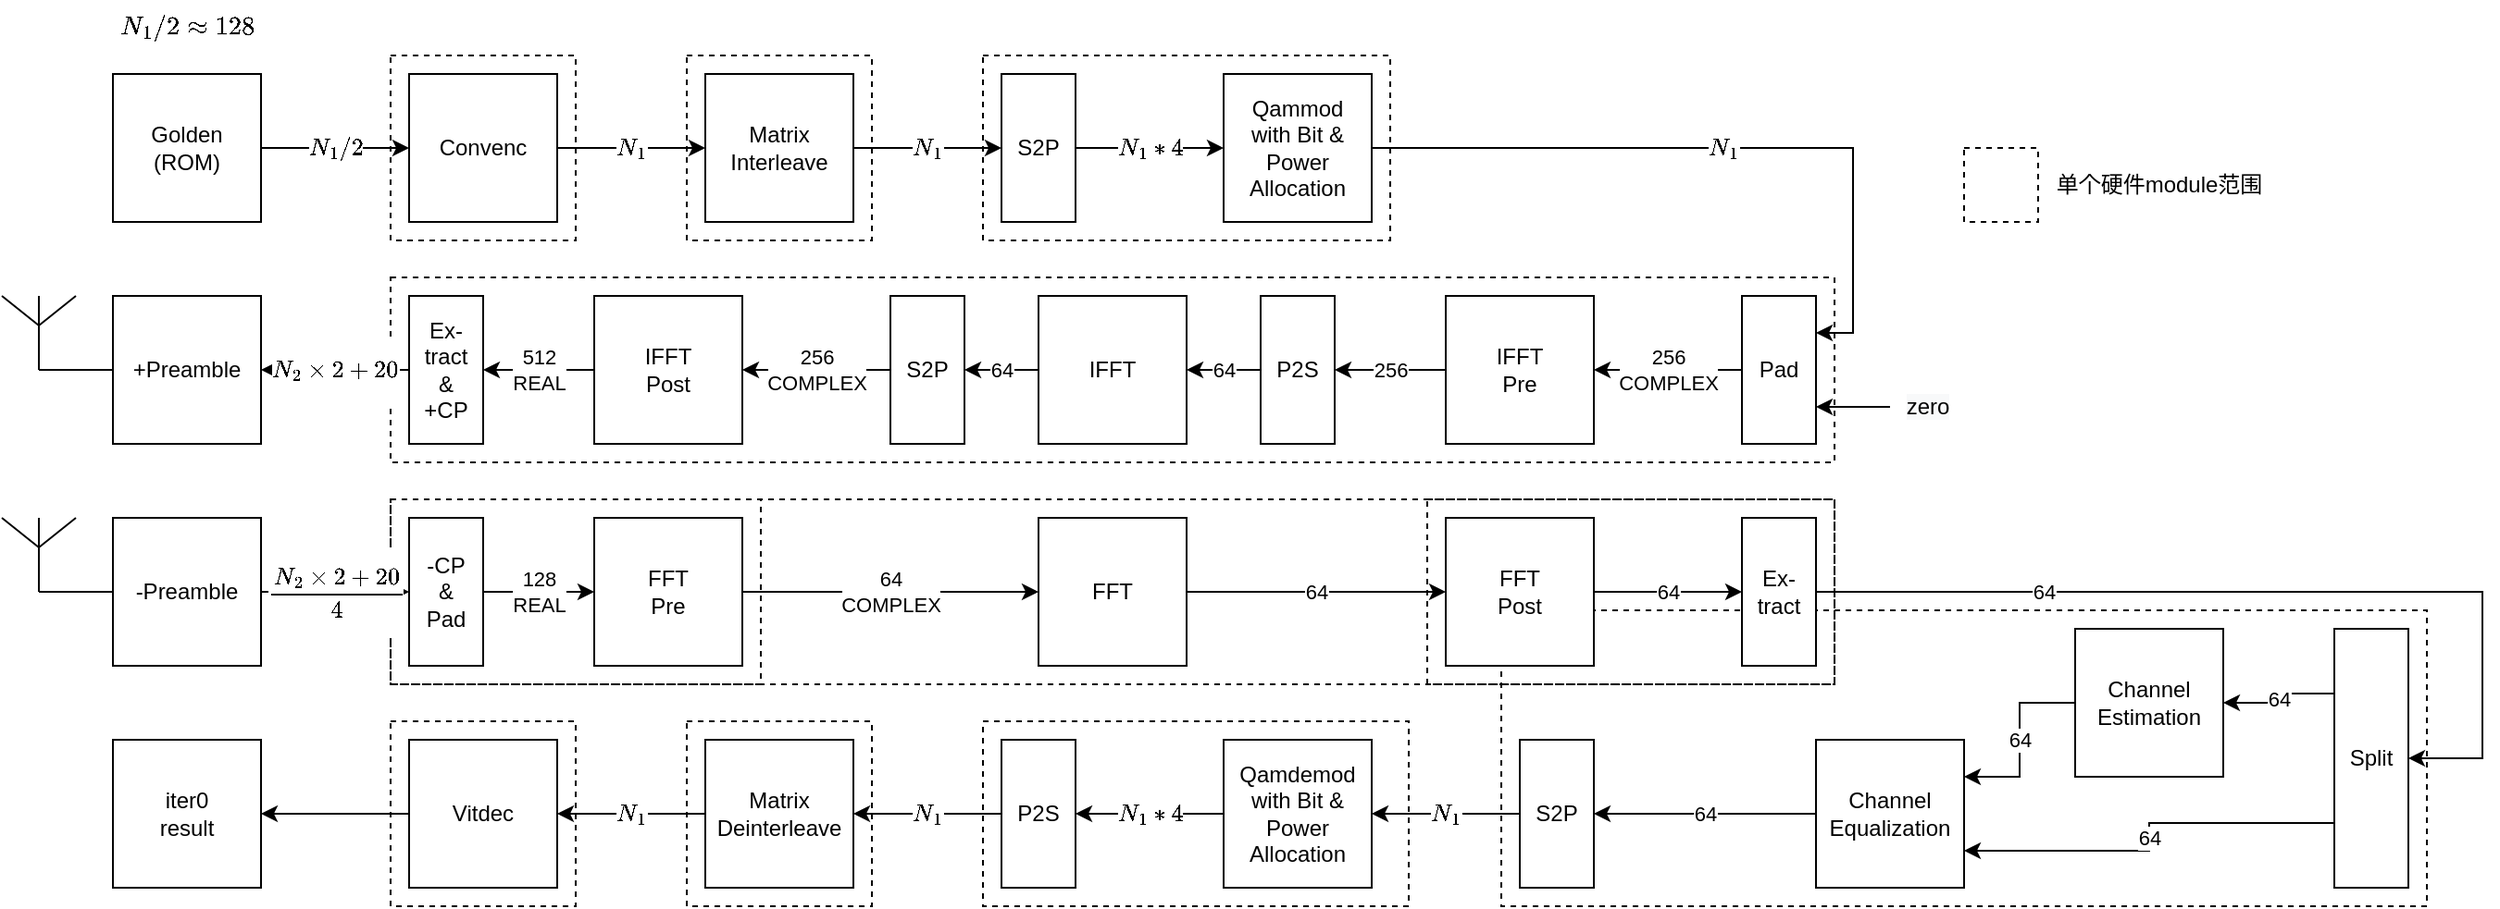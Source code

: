 <mxfile version="20.5.0" type="github" pages="4">
  <diagram id="UFl60CgdH8m00kz_UivD" name="并行度框图">
    <mxGraphModel dx="1357" dy="768" grid="1" gridSize="10" guides="1" tooltips="1" connect="1" arrows="1" fold="1" page="1" pageScale="1" pageWidth="827" pageHeight="1169" math="1" shadow="0">
      <root>
        <mxCell id="0" />
        <mxCell id="1" parent="0" />
        <mxCell id="wrlIMMfH_xIOd0BWTdvA-90" value="" style="whiteSpace=wrap;html=1;dashed=1;" vertex="1" parent="1">
          <mxGeometry x="350" y="430" width="100" height="100" as="geometry" />
        </mxCell>
        <mxCell id="wrlIMMfH_xIOd0BWTdvA-89" value="" style="whiteSpace=wrap;html=1;dashed=1;" vertex="1" parent="1">
          <mxGeometry x="950" y="370" width="500" height="160" as="geometry" />
        </mxCell>
        <mxCell id="wrlIMMfH_xIOd0BWTdvA-82" value="" style="whiteSpace=wrap;html=1;dashed=1;fillColor=none;" vertex="1" parent="1">
          <mxGeometry x="910" y="310" width="220" height="100" as="geometry" />
        </mxCell>
        <mxCell id="wrlIMMfH_xIOd0BWTdvA-81" value="" style="whiteSpace=wrap;html=1;dashed=1;fillColor=none;" vertex="1" parent="1">
          <mxGeometry x="350" y="310" width="200" height="100" as="geometry" />
        </mxCell>
        <mxCell id="wrlIMMfH_xIOd0BWTdvA-80" value="" style="whiteSpace=wrap;html=1;dashed=1;" vertex="1" parent="1">
          <mxGeometry x="510" y="430" width="100" height="100" as="geometry" />
        </mxCell>
        <mxCell id="wrlIMMfH_xIOd0BWTdvA-77" value="" style="whiteSpace=wrap;html=1;dashed=1;" vertex="1" parent="1">
          <mxGeometry x="670" y="430" width="230" height="100" as="geometry" />
        </mxCell>
        <mxCell id="wrlIMMfH_xIOd0BWTdvA-71" value="" style="whiteSpace=wrap;html=1;dashed=1;" vertex="1" parent="1">
          <mxGeometry x="350" y="190" width="780" height="100" as="geometry" />
        </mxCell>
        <mxCell id="wrlIMMfH_xIOd0BWTdvA-68" value="" style="whiteSpace=wrap;html=1;dashed=1;" vertex="1" parent="1">
          <mxGeometry x="670" y="70" width="220" height="100" as="geometry" />
        </mxCell>
        <mxCell id="wrlIMMfH_xIOd0BWTdvA-67" value="" style="whiteSpace=wrap;html=1;dashed=1;" vertex="1" parent="1">
          <mxGeometry x="510" y="70" width="100" height="100" as="geometry" />
        </mxCell>
        <mxCell id="wrlIMMfH_xIOd0BWTdvA-76" value="" style="whiteSpace=wrap;html=1;dashed=1;fillColor=none;" vertex="1" parent="1">
          <mxGeometry x="350" y="310" width="780" height="100" as="geometry" />
        </mxCell>
        <mxCell id="wrlIMMfH_xIOd0BWTdvA-66" value="" style="whiteSpace=wrap;html=1;dashed=1;" vertex="1" parent="1">
          <mxGeometry x="350" y="70" width="100" height="100" as="geometry" />
        </mxCell>
        <mxCell id="wrlIMMfH_xIOd0BWTdvA-1" value="$$N_1 / 2$$" style="edgeStyle=orthogonalEdgeStyle;rounded=0;orthogonalLoop=1;jettySize=auto;html=1;exitX=1;exitY=0.5;exitDx=0;exitDy=0;entryX=0;entryY=0.5;entryDx=0;entryDy=0;" edge="1" parent="1" source="wrlIMMfH_xIOd0BWTdvA-2" target="wrlIMMfH_xIOd0BWTdvA-4">
          <mxGeometry relative="1" as="geometry" />
        </mxCell>
        <mxCell id="wrlIMMfH_xIOd0BWTdvA-2" value="Golden&lt;br&gt;(ROM)" style="rounded=0;whiteSpace=wrap;html=1;" vertex="1" parent="1">
          <mxGeometry x="200" y="80" width="80" height="80" as="geometry" />
        </mxCell>
        <mxCell id="wrlIMMfH_xIOd0BWTdvA-3" value="$$N_1$$" style="edgeStyle=orthogonalEdgeStyle;rounded=0;orthogonalLoop=1;jettySize=auto;html=1;exitX=1;exitY=0.5;exitDx=0;exitDy=0;entryX=0;entryY=0.5;entryDx=0;entryDy=0;" edge="1" parent="1" source="wrlIMMfH_xIOd0BWTdvA-4" target="wrlIMMfH_xIOd0BWTdvA-6">
          <mxGeometry relative="1" as="geometry" />
        </mxCell>
        <mxCell id="wrlIMMfH_xIOd0BWTdvA-4" value="Convenc" style="rounded=0;whiteSpace=wrap;html=1;" vertex="1" parent="1">
          <mxGeometry x="360" y="80" width="80" height="80" as="geometry" />
        </mxCell>
        <mxCell id="wrlIMMfH_xIOd0BWTdvA-5" value="$$N_1$$" style="edgeStyle=orthogonalEdgeStyle;rounded=0;orthogonalLoop=1;jettySize=auto;html=1;exitX=1;exitY=0.5;exitDx=0;exitDy=0;entryX=0;entryY=0.5;entryDx=0;entryDy=0;" edge="1" parent="1" source="wrlIMMfH_xIOd0BWTdvA-6" target="wrlIMMfH_xIOd0BWTdvA-10">
          <mxGeometry relative="1" as="geometry" />
        </mxCell>
        <mxCell id="wrlIMMfH_xIOd0BWTdvA-6" value="Matrix&lt;br&gt;Interleave" style="rounded=0;whiteSpace=wrap;html=1;" vertex="1" parent="1">
          <mxGeometry x="520" y="80" width="80" height="80" as="geometry" />
        </mxCell>
        <mxCell id="wrlIMMfH_xIOd0BWTdvA-73" value="$$N_1$$" style="edgeStyle=orthogonalEdgeStyle;rounded=0;orthogonalLoop=1;jettySize=auto;html=1;exitX=1;exitY=0.5;exitDx=0;exitDy=0;entryX=1;entryY=0.25;entryDx=0;entryDy=0;" edge="1" parent="1" source="wrlIMMfH_xIOd0BWTdvA-8" target="wrlIMMfH_xIOd0BWTdvA-72">
          <mxGeometry relative="1" as="geometry" />
        </mxCell>
        <mxCell id="wrlIMMfH_xIOd0BWTdvA-8" value="Qammod&lt;br&gt;with Bit &amp;amp; Power Allocation" style="rounded=0;whiteSpace=wrap;html=1;" vertex="1" parent="1">
          <mxGeometry x="800" y="80" width="80" height="80" as="geometry" />
        </mxCell>
        <mxCell id="wrlIMMfH_xIOd0BWTdvA-9" value="$$N_1*4$$" style="edgeStyle=orthogonalEdgeStyle;rounded=0;orthogonalLoop=1;jettySize=auto;html=1;exitX=1;exitY=0.5;exitDx=0;exitDy=0;entryX=0;entryY=0.5;entryDx=0;entryDy=0;" edge="1" parent="1" source="wrlIMMfH_xIOd0BWTdvA-10" target="wrlIMMfH_xIOd0BWTdvA-8">
          <mxGeometry relative="1" as="geometry" />
        </mxCell>
        <mxCell id="wrlIMMfH_xIOd0BWTdvA-10" value="S2P" style="rounded=0;whiteSpace=wrap;html=1;" vertex="1" parent="1">
          <mxGeometry x="680" y="80" width="40" height="80" as="geometry" />
        </mxCell>
        <mxCell id="wrlIMMfH_xIOd0BWTdvA-11" value="256&lt;br&gt;COMPLEX" style="edgeStyle=orthogonalEdgeStyle;rounded=0;orthogonalLoop=1;jettySize=auto;html=1;exitX=0;exitY=0.5;exitDx=0;exitDy=0;entryX=1;entryY=0.5;entryDx=0;entryDy=0;" edge="1" parent="1" source="wrlIMMfH_xIOd0BWTdvA-72" target="wrlIMMfH_xIOd0BWTdvA-30">
          <mxGeometry relative="1" as="geometry">
            <mxPoint x="1000" y="120" as="sourcePoint" />
          </mxGeometry>
        </mxCell>
        <mxCell id="wrlIMMfH_xIOd0BWTdvA-13" value="64" style="edgeStyle=orthogonalEdgeStyle;rounded=0;orthogonalLoop=1;jettySize=auto;html=1;exitX=0;exitY=0.5;exitDx=0;exitDy=0;entryX=1;entryY=0.5;entryDx=0;entryDy=0;" edge="1" parent="1" source="wrlIMMfH_xIOd0BWTdvA-14" target="wrlIMMfH_xIOd0BWTdvA-61">
          <mxGeometry relative="1" as="geometry" />
        </mxCell>
        <mxCell id="wrlIMMfH_xIOd0BWTdvA-14" value="IFFT" style="rounded=0;whiteSpace=wrap;html=1;" vertex="1" parent="1">
          <mxGeometry x="700" y="200" width="80" height="80" as="geometry" />
        </mxCell>
        <mxCell id="wrlIMMfH_xIOd0BWTdvA-17" style="rounded=0;orthogonalLoop=1;jettySize=auto;html=1;exitX=0;exitY=0.5;exitDx=0;exitDy=0;entryX=0.5;entryY=1;entryDx=0;entryDy=0;entryPerimeter=0;endArrow=none;endFill=0;" edge="1" parent="1" source="wrlIMMfH_xIOd0BWTdvA-18" target="wrlIMMfH_xIOd0BWTdvA-21">
          <mxGeometry relative="1" as="geometry" />
        </mxCell>
        <mxCell id="wrlIMMfH_xIOd0BWTdvA-18" value="+Preamble" style="rounded=0;whiteSpace=wrap;html=1;" vertex="1" parent="1">
          <mxGeometry x="200" y="200" width="80" height="80" as="geometry" />
        </mxCell>
        <mxCell id="wrlIMMfH_xIOd0BWTdvA-19" value="512&lt;br&gt;REAL" style="edgeStyle=orthogonalEdgeStyle;rounded=0;orthogonalLoop=1;jettySize=auto;html=1;exitX=0;exitY=0.5;exitDx=0;exitDy=0;entryX=1;entryY=0.5;entryDx=0;entryDy=0;" edge="1" parent="1" source="wrlIMMfH_xIOd0BWTdvA-20" target="wrlIMMfH_xIOd0BWTdvA-32">
          <mxGeometry relative="1" as="geometry" />
        </mxCell>
        <mxCell id="wrlIMMfH_xIOd0BWTdvA-20" value="IFFT&lt;br&gt;Post" style="rounded=0;whiteSpace=wrap;html=1;" vertex="1" parent="1">
          <mxGeometry x="460" y="200" width="80" height="80" as="geometry" />
        </mxCell>
        <mxCell id="wrlIMMfH_xIOd0BWTdvA-21" value="" style="verticalLabelPosition=bottom;shadow=0;dashed=0;align=center;html=1;verticalAlign=top;shape=mxgraph.electrical.radio.aerial_-_antenna_1;" vertex="1" parent="1">
          <mxGeometry x="140" y="200" width="40" height="40" as="geometry" />
        </mxCell>
        <mxCell id="wrlIMMfH_xIOd0BWTdvA-22" style="rounded=0;orthogonalLoop=1;jettySize=auto;html=1;exitX=0;exitY=0.5;exitDx=0;exitDy=0;entryX=0.5;entryY=1;entryDx=0;entryDy=0;entryPerimeter=0;endArrow=none;endFill=0;" edge="1" parent="1" source="wrlIMMfH_xIOd0BWTdvA-24" target="wrlIMMfH_xIOd0BWTdvA-25">
          <mxGeometry relative="1" as="geometry" />
        </mxCell>
        <mxCell id="wrlIMMfH_xIOd0BWTdvA-23" value="$${N_2\times 2+20&lt;br&gt;}\over 4$$" style="edgeStyle=none;rounded=0;orthogonalLoop=1;jettySize=auto;html=1;exitX=1;exitY=0.5;exitDx=0;exitDy=0;entryX=0;entryY=0.5;entryDx=0;entryDy=0;endArrow=classic;endFill=1;" edge="1" parent="1" source="wrlIMMfH_xIOd0BWTdvA-24" target="wrlIMMfH_xIOd0BWTdvA-34">
          <mxGeometry relative="1" as="geometry" />
        </mxCell>
        <mxCell id="wrlIMMfH_xIOd0BWTdvA-24" value="-Preamble" style="rounded=0;whiteSpace=wrap;html=1;" vertex="1" parent="1">
          <mxGeometry x="200" y="320" width="80" height="80" as="geometry" />
        </mxCell>
        <mxCell id="wrlIMMfH_xIOd0BWTdvA-25" value="" style="verticalLabelPosition=bottom;shadow=0;dashed=0;align=center;html=1;verticalAlign=top;shape=mxgraph.electrical.radio.aerial_-_antenna_1;" vertex="1" parent="1">
          <mxGeometry x="140" y="320" width="40" height="40" as="geometry" />
        </mxCell>
        <mxCell id="wrlIMMfH_xIOd0BWTdvA-26" value="64" style="edgeStyle=orthogonalEdgeStyle;rounded=0;orthogonalLoop=1;jettySize=auto;html=1;exitX=1;exitY=0.5;exitDx=0;exitDy=0;entryX=0;entryY=0.5;entryDx=0;entryDy=0;" edge="1" parent="1" source="wrlIMMfH_xIOd0BWTdvA-28" target="wrlIMMfH_xIOd0BWTdvA-36">
          <mxGeometry relative="1" as="geometry">
            <mxPoint x="820" y="360" as="targetPoint" />
          </mxGeometry>
        </mxCell>
        <mxCell id="wrlIMMfH_xIOd0BWTdvA-28" value="FFT" style="rounded=0;whiteSpace=wrap;html=1;" vertex="1" parent="1">
          <mxGeometry x="700" y="320" width="80" height="80" as="geometry" />
        </mxCell>
        <mxCell id="wrlIMMfH_xIOd0BWTdvA-29" value="256" style="edgeStyle=orthogonalEdgeStyle;rounded=0;orthogonalLoop=1;jettySize=auto;html=1;exitX=0;exitY=0.5;exitDx=0;exitDy=0;" edge="1" parent="1" source="wrlIMMfH_xIOd0BWTdvA-30" target="wrlIMMfH_xIOd0BWTdvA-59">
          <mxGeometry relative="1" as="geometry" />
        </mxCell>
        <mxCell id="wrlIMMfH_xIOd0BWTdvA-30" value="IFFT&lt;br&gt;Pre" style="rounded=0;whiteSpace=wrap;html=1;" vertex="1" parent="1">
          <mxGeometry x="920" y="200" width="80" height="80" as="geometry" />
        </mxCell>
        <mxCell id="wrlIMMfH_xIOd0BWTdvA-31" value="$$N_2\times 2+20$$" style="edgeStyle=none;rounded=0;orthogonalLoop=1;jettySize=auto;html=1;exitX=0;exitY=0.5;exitDx=0;exitDy=0;entryX=1;entryY=0.5;entryDx=0;entryDy=0;endArrow=classic;endFill=1;" edge="1" parent="1" source="wrlIMMfH_xIOd0BWTdvA-32" target="wrlIMMfH_xIOd0BWTdvA-18">
          <mxGeometry relative="1" as="geometry" />
        </mxCell>
        <mxCell id="wrlIMMfH_xIOd0BWTdvA-32" value="Ex-&lt;br&gt;tract&lt;br&gt;&amp;amp;&lt;br&gt;+CP" style="rounded=0;whiteSpace=wrap;html=1;" vertex="1" parent="1">
          <mxGeometry x="360" y="200" width="40" height="80" as="geometry" />
        </mxCell>
        <mxCell id="wrlIMMfH_xIOd0BWTdvA-34" value="-CP&lt;br&gt;&amp;amp;&lt;br&gt;Pad" style="rounded=0;whiteSpace=wrap;html=1;" vertex="1" parent="1">
          <mxGeometry x="360" y="320" width="40" height="80" as="geometry" />
        </mxCell>
        <mxCell id="wrlIMMfH_xIOd0BWTdvA-33" value="128&lt;br&gt;REAL" style="edgeStyle=none;rounded=0;orthogonalLoop=1;jettySize=auto;html=1;exitX=1;exitY=0.5;exitDx=0;exitDy=0;entryX=0;entryY=0.5;entryDx=0;entryDy=0;endArrow=classic;endFill=1;" edge="1" parent="1" source="wrlIMMfH_xIOd0BWTdvA-34" target="wrlIMMfH_xIOd0BWTdvA-38">
          <mxGeometry relative="1" as="geometry" />
        </mxCell>
        <mxCell id="wrlIMMfH_xIOd0BWTdvA-35" value="64" style="edgeStyle=none;rounded=0;orthogonalLoop=1;jettySize=auto;html=1;exitX=1;exitY=0.5;exitDx=0;exitDy=0;entryX=0;entryY=0.5;entryDx=0;entryDy=0;endArrow=classic;endFill=1;" edge="1" parent="1" source="wrlIMMfH_xIOd0BWTdvA-36" target="wrlIMMfH_xIOd0BWTdvA-40">
          <mxGeometry relative="1" as="geometry" />
        </mxCell>
        <mxCell id="wrlIMMfH_xIOd0BWTdvA-36" value="FFT&lt;br&gt;Post" style="rounded=0;whiteSpace=wrap;html=1;" vertex="1" parent="1">
          <mxGeometry x="920" y="320" width="80" height="80" as="geometry" />
        </mxCell>
        <mxCell id="wrlIMMfH_xIOd0BWTdvA-37" value="64&lt;br&gt;COMPLEX" style="edgeStyle=orthogonalEdgeStyle;rounded=0;orthogonalLoop=1;jettySize=auto;html=1;exitX=1;exitY=0.5;exitDx=0;exitDy=0;entryX=0;entryY=0.5;entryDx=0;entryDy=0;" edge="1" parent="1" source="wrlIMMfH_xIOd0BWTdvA-38" target="wrlIMMfH_xIOd0BWTdvA-28">
          <mxGeometry relative="1" as="geometry">
            <mxPoint x="620.0" y="360" as="targetPoint" />
          </mxGeometry>
        </mxCell>
        <mxCell id="wrlIMMfH_xIOd0BWTdvA-38" value="FFT&lt;br&gt;Pre" style="rounded=0;whiteSpace=wrap;html=1;" vertex="1" parent="1">
          <mxGeometry x="460" y="320" width="80" height="80" as="geometry" />
        </mxCell>
        <mxCell id="wrlIMMfH_xIOd0BWTdvA-39" value="64" style="edgeStyle=orthogonalEdgeStyle;rounded=0;orthogonalLoop=1;jettySize=auto;html=1;exitX=1;exitY=0.5;exitDx=0;exitDy=0;entryX=1;entryY=0.5;entryDx=0;entryDy=0;endArrow=classic;endFill=1;" edge="1" parent="1" source="wrlIMMfH_xIOd0BWTdvA-40" target="wrlIMMfH_xIOd0BWTdvA-43">
          <mxGeometry x="-0.5" relative="1" as="geometry">
            <mxPoint x="1000" y="480" as="targetPoint" />
            <Array as="points">
              <mxPoint x="1480" y="360" />
              <mxPoint x="1480" y="450" />
            </Array>
            <mxPoint as="offset" />
          </mxGeometry>
        </mxCell>
        <mxCell id="wrlIMMfH_xIOd0BWTdvA-40" value="Ex-&lt;br&gt;tract" style="rounded=0;whiteSpace=wrap;html=1;" vertex="1" parent="1">
          <mxGeometry x="1080" y="320" width="40" height="80" as="geometry" />
        </mxCell>
        <mxCell id="wrlIMMfH_xIOd0BWTdvA-41" value="64" style="edgeStyle=orthogonalEdgeStyle;rounded=0;orthogonalLoop=1;jettySize=auto;html=1;exitX=0;exitY=0.25;exitDx=0;exitDy=0;entryX=1;entryY=0.5;entryDx=0;entryDy=0;endArrow=classic;endFill=1;" edge="1" parent="1" source="wrlIMMfH_xIOd0BWTdvA-43" target="wrlIMMfH_xIOd0BWTdvA-45">
          <mxGeometry relative="1" as="geometry" />
        </mxCell>
        <mxCell id="wrlIMMfH_xIOd0BWTdvA-42" value="64" style="edgeStyle=orthogonalEdgeStyle;rounded=0;orthogonalLoop=1;jettySize=auto;html=1;exitX=0;exitY=0.75;exitDx=0;exitDy=0;entryX=1;entryY=0.75;entryDx=0;entryDy=0;endArrow=classic;endFill=1;" edge="1" parent="1" source="wrlIMMfH_xIOd0BWTdvA-43" target="wrlIMMfH_xIOd0BWTdvA-47">
          <mxGeometry relative="1" as="geometry">
            <mxPoint x="1400" y="480" as="sourcePoint" />
          </mxGeometry>
        </mxCell>
        <mxCell id="wrlIMMfH_xIOd0BWTdvA-43" value="Split" style="rounded=0;whiteSpace=wrap;html=1;" vertex="1" parent="1">
          <mxGeometry x="1400" y="380" width="40" height="140" as="geometry" />
        </mxCell>
        <mxCell id="wrlIMMfH_xIOd0BWTdvA-44" value="64" style="edgeStyle=orthogonalEdgeStyle;rounded=0;orthogonalLoop=1;jettySize=auto;html=1;exitX=0;exitY=0.5;exitDx=0;exitDy=0;entryX=1;entryY=0.25;entryDx=0;entryDy=0;endArrow=classic;endFill=1;" edge="1" parent="1" source="wrlIMMfH_xIOd0BWTdvA-45" target="wrlIMMfH_xIOd0BWTdvA-47">
          <mxGeometry relative="1" as="geometry">
            <mxPoint x="1240" y="420" as="sourcePoint" />
          </mxGeometry>
        </mxCell>
        <mxCell id="wrlIMMfH_xIOd0BWTdvA-45" value="Channel&lt;br&gt;Estimation" style="rounded=0;whiteSpace=wrap;html=1;" vertex="1" parent="1">
          <mxGeometry x="1260" y="380" width="80" height="80" as="geometry" />
        </mxCell>
        <mxCell id="wrlIMMfH_xIOd0BWTdvA-86" value="64" style="edgeStyle=orthogonalEdgeStyle;rounded=0;orthogonalLoop=1;jettySize=auto;html=1;exitX=0;exitY=0.5;exitDx=0;exitDy=0;entryX=1;entryY=0.5;entryDx=0;entryDy=0;" edge="1" parent="1" source="wrlIMMfH_xIOd0BWTdvA-47" target="wrlIMMfH_xIOd0BWTdvA-84">
          <mxGeometry relative="1" as="geometry" />
        </mxCell>
        <mxCell id="wrlIMMfH_xIOd0BWTdvA-47" value="Channel&lt;br&gt;Equalization" style="rounded=0;whiteSpace=wrap;html=1;" vertex="1" parent="1">
          <mxGeometry x="1120" y="440" width="80" height="80" as="geometry" />
        </mxCell>
        <mxCell id="wrlIMMfH_xIOd0BWTdvA-48" value="$$N_1 / 2 \approx 128$$" style="text;html=1;align=center;verticalAlign=middle;resizable=0;points=[];autosize=1;strokeColor=none;fillColor=none;" vertex="1" parent="1">
          <mxGeometry x="160" y="40" width="160" height="30" as="geometry" />
        </mxCell>
        <mxCell id="wrlIMMfH_xIOd0BWTdvA-49" value="$$N_1*4$$" style="edgeStyle=orthogonalEdgeStyle;rounded=0;orthogonalLoop=1;jettySize=auto;html=1;exitX=0;exitY=0.5;exitDx=0;exitDy=0;entryX=1;entryY=0.5;entryDx=0;entryDy=0;endArrow=classic;endFill=1;" edge="1" parent="1" source="wrlIMMfH_xIOd0BWTdvA-50" target="wrlIMMfH_xIOd0BWTdvA-52">
          <mxGeometry relative="1" as="geometry" />
        </mxCell>
        <mxCell id="wrlIMMfH_xIOd0BWTdvA-50" value="Qamdemod&lt;br&gt;with Bit &amp;amp; Power Allocation" style="rounded=0;whiteSpace=wrap;html=1;" vertex="1" parent="1">
          <mxGeometry x="800" y="440" width="80" height="80" as="geometry" />
        </mxCell>
        <mxCell id="wrlIMMfH_xIOd0BWTdvA-51" value="$$N_1$$" style="edgeStyle=orthogonalEdgeStyle;rounded=0;orthogonalLoop=1;jettySize=auto;html=1;exitX=0;exitY=0.5;exitDx=0;exitDy=0;entryX=1;entryY=0.5;entryDx=0;entryDy=0;endArrow=classic;endFill=1;" edge="1" parent="1" source="wrlIMMfH_xIOd0BWTdvA-52" target="wrlIMMfH_xIOd0BWTdvA-54">
          <mxGeometry relative="1" as="geometry" />
        </mxCell>
        <mxCell id="wrlIMMfH_xIOd0BWTdvA-52" value="P2S" style="rounded=0;whiteSpace=wrap;html=1;" vertex="1" parent="1">
          <mxGeometry x="680" y="440" width="40" height="80" as="geometry" />
        </mxCell>
        <mxCell id="wrlIMMfH_xIOd0BWTdvA-53" value="$$N_1$$" style="edgeStyle=orthogonalEdgeStyle;rounded=0;orthogonalLoop=1;jettySize=auto;html=1;exitX=0;exitY=0.5;exitDx=0;exitDy=0;entryX=1;entryY=0.5;entryDx=0;entryDy=0;endArrow=classic;endFill=1;" edge="1" parent="1" source="wrlIMMfH_xIOd0BWTdvA-54" target="wrlIMMfH_xIOd0BWTdvA-56">
          <mxGeometry relative="1" as="geometry" />
        </mxCell>
        <mxCell id="wrlIMMfH_xIOd0BWTdvA-54" value="Matrix&lt;br&gt;Deinterleave" style="rounded=0;whiteSpace=wrap;html=1;" vertex="1" parent="1">
          <mxGeometry x="520" y="440" width="80" height="80" as="geometry" />
        </mxCell>
        <mxCell id="wrlIMMfH_xIOd0BWTdvA-55" style="edgeStyle=orthogonalEdgeStyle;rounded=0;orthogonalLoop=1;jettySize=auto;html=1;exitX=0;exitY=0.5;exitDx=0;exitDy=0;entryX=1;entryY=0.5;entryDx=0;entryDy=0;endArrow=classic;endFill=1;" edge="1" parent="1" source="wrlIMMfH_xIOd0BWTdvA-56" target="wrlIMMfH_xIOd0BWTdvA-57">
          <mxGeometry relative="1" as="geometry" />
        </mxCell>
        <mxCell id="wrlIMMfH_xIOd0BWTdvA-56" value="Vitdec" style="rounded=0;whiteSpace=wrap;html=1;" vertex="1" parent="1">
          <mxGeometry x="360" y="440" width="80" height="80" as="geometry" />
        </mxCell>
        <mxCell id="wrlIMMfH_xIOd0BWTdvA-57" value="iter0&lt;br&gt;result" style="rounded=0;whiteSpace=wrap;html=1;" vertex="1" parent="1">
          <mxGeometry x="200" y="440" width="80" height="80" as="geometry" />
        </mxCell>
        <mxCell id="wrlIMMfH_xIOd0BWTdvA-58" value="64" style="edgeStyle=orthogonalEdgeStyle;rounded=0;orthogonalLoop=1;jettySize=auto;html=1;exitX=0;exitY=0.5;exitDx=0;exitDy=0;entryX=1;entryY=0.5;entryDx=0;entryDy=0;" edge="1" parent="1" source="wrlIMMfH_xIOd0BWTdvA-59" target="wrlIMMfH_xIOd0BWTdvA-14">
          <mxGeometry relative="1" as="geometry" />
        </mxCell>
        <mxCell id="wrlIMMfH_xIOd0BWTdvA-59" value="P2S" style="rounded=0;whiteSpace=wrap;html=1;" vertex="1" parent="1">
          <mxGeometry x="820" y="200" width="40" height="80" as="geometry" />
        </mxCell>
        <mxCell id="wrlIMMfH_xIOd0BWTdvA-60" value="256&lt;br&gt;COMPLEX" style="edgeStyle=orthogonalEdgeStyle;rounded=0;orthogonalLoop=1;jettySize=auto;html=1;exitX=0;exitY=0.5;exitDx=0;exitDy=0;entryX=1;entryY=0.5;entryDx=0;entryDy=0;" edge="1" parent="1" source="wrlIMMfH_xIOd0BWTdvA-61" target="wrlIMMfH_xIOd0BWTdvA-20">
          <mxGeometry relative="1" as="geometry" />
        </mxCell>
        <mxCell id="wrlIMMfH_xIOd0BWTdvA-61" value="S2P" style="rounded=0;whiteSpace=wrap;html=1;" vertex="1" parent="1">
          <mxGeometry x="620" y="200" width="40" height="80" as="geometry" />
        </mxCell>
        <mxCell id="wrlIMMfH_xIOd0BWTdvA-72" value="Pad" style="rounded=0;whiteSpace=wrap;html=1;" vertex="1" parent="1">
          <mxGeometry x="1080" y="200" width="40" height="80" as="geometry" />
        </mxCell>
        <mxCell id="wrlIMMfH_xIOd0BWTdvA-74" value="&lt;span style=&quot;font-size: 12px; background-color: rgb(248, 249, 250);&quot;&gt;zero&lt;/span&gt;" style="endArrow=classic;html=1;rounded=0;entryX=1;entryY=0.75;entryDx=0;entryDy=0;" edge="1" parent="1" target="wrlIMMfH_xIOd0BWTdvA-72">
          <mxGeometry x="-1" y="-20" width="50" height="50" relative="1" as="geometry">
            <mxPoint x="1160" y="260" as="sourcePoint" />
            <mxPoint x="1220" y="250" as="targetPoint" />
            <mxPoint x="20" y="20" as="offset" />
          </mxGeometry>
        </mxCell>
        <mxCell id="wrlIMMfH_xIOd0BWTdvA-85" value="$$N_1$$" style="edgeStyle=orthogonalEdgeStyle;rounded=0;orthogonalLoop=1;jettySize=auto;html=1;exitX=0;exitY=0.5;exitDx=0;exitDy=0;entryX=1;entryY=0.5;entryDx=0;entryDy=0;" edge="1" parent="1" source="wrlIMMfH_xIOd0BWTdvA-84" target="wrlIMMfH_xIOd0BWTdvA-50">
          <mxGeometry relative="1" as="geometry" />
        </mxCell>
        <mxCell id="wrlIMMfH_xIOd0BWTdvA-84" value="S2P" style="rounded=0;whiteSpace=wrap;html=1;" vertex="1" parent="1">
          <mxGeometry x="960" y="440" width="40" height="80" as="geometry" />
        </mxCell>
        <mxCell id="wrlIMMfH_xIOd0BWTdvA-91" value="" style="whiteSpace=wrap;html=1;dashed=1;" vertex="1" parent="1">
          <mxGeometry x="1200" y="120" width="40" height="40" as="geometry" />
        </mxCell>
        <mxCell id="wrlIMMfH_xIOd0BWTdvA-92" value="单个硬件module范围" style="text;html=1;align=center;verticalAlign=middle;resizable=0;points=[];autosize=1;strokeColor=none;fillColor=none;" vertex="1" parent="1">
          <mxGeometry x="1240" y="125" width="130" height="30" as="geometry" />
        </mxCell>
      </root>
    </mxGraphModel>
  </diagram>
  <diagram id="wfD-S9JNLc16P4IW1Why" name="viterbi">
    <mxGraphModel dx="937" dy="530" grid="1" gridSize="10" guides="1" tooltips="1" connect="1" arrows="1" fold="1" page="1" pageScale="1" pageWidth="827" pageHeight="1169" math="1" shadow="0">
      <root>
        <mxCell id="0" />
        <mxCell id="1" parent="0" />
        <mxCell id="m-3l5Tcv6tkyBa8c3HCI-43" value="min-plus algebra" style="verticalLabelPosition=bottom;verticalAlign=top;html=1;shape=mxgraph.basic.rect;fillColor2=none;strokeWidth=1;size=20;indent=5;fontFamily=Helvetica;fontSize=12;fontColor=default;align=center;strokeColor=default;fillColor=none;dashed=1;" vertex="1" parent="1">
          <mxGeometry x="160" y="640" width="170" height="120" as="geometry" />
        </mxCell>
        <mxCell id="m-3l5Tcv6tkyBa8c3HCI-9" value="" style="rounded=0;whiteSpace=wrap;html=1;fillColor=#d5e8d4;strokeColor=#82b366;" vertex="1" parent="1">
          <mxGeometry x="320" y="390" width="40" height="60" as="geometry" />
        </mxCell>
        <mxCell id="m-3l5Tcv6tkyBa8c3HCI-7" value="" style="rounded=0;whiteSpace=wrap;html=1;fillColor=#dae8fc;strokeColor=#6c8ebf;" vertex="1" parent="1">
          <mxGeometry x="280" y="390" width="40" height="60" as="geometry" />
        </mxCell>
        <mxCell id="m-3l5Tcv6tkyBa8c3HCI-5" value="discrepancy" style="edgeStyle=orthogonalEdgeStyle;rounded=0;orthogonalLoop=1;jettySize=auto;html=1;exitX=1;exitY=0.5;exitDx=0;exitDy=0;entryX=0;entryY=0.5;entryDx=0;entryDy=0;" edge="1" parent="1" source="m-3l5Tcv6tkyBa8c3HCI-1" target="m-3l5Tcv6tkyBa8c3HCI-4">
          <mxGeometry relative="1" as="geometry" />
        </mxCell>
        <mxCell id="m-3l5Tcv6tkyBa8c3HCI-1" value="ACS&lt;br&gt;(min-plus)" style="rounded=0;whiteSpace=wrap;html=1;fillColor=none;" vertex="1" parent="1">
          <mxGeometry x="120" y="390" width="80" height="60" as="geometry" />
        </mxCell>
        <mxCell id="m-3l5Tcv6tkyBa8c3HCI-3" style="edgeStyle=orthogonalEdgeStyle;rounded=0;orthogonalLoop=1;jettySize=auto;html=1;entryX=0;entryY=0.5;entryDx=0;entryDy=0;" edge="1" parent="1" source="m-3l5Tcv6tkyBa8c3HCI-2" target="m-3l5Tcv6tkyBa8c3HCI-1">
          <mxGeometry relative="1" as="geometry" />
        </mxCell>
        <mxCell id="m-3l5Tcv6tkyBa8c3HCI-2" value="coded" style="text;html=1;align=center;verticalAlign=middle;resizable=0;points=[];autosize=1;strokeColor=none;fillColor=none;" vertex="1" parent="1">
          <mxGeometry x="40" y="405" width="60" height="30" as="geometry" />
        </mxCell>
        <mxCell id="m-3l5Tcv6tkyBa8c3HCI-10" value="discrepancy" style="edgeStyle=orthogonalEdgeStyle;rounded=0;orthogonalLoop=1;jettySize=auto;html=1;exitX=1;exitY=0.5;exitDx=0;exitDy=0;entryX=0;entryY=0.5;entryDx=0;entryDy=0;" edge="1" parent="1" source="m-3l5Tcv6tkyBa8c3HCI-4" target="m-3l5Tcv6tkyBa8c3HCI-6">
          <mxGeometry relative="1" as="geometry" />
        </mxCell>
        <mxCell id="m-3l5Tcv6tkyBa8c3HCI-4" value="PIPO" style="rounded=0;whiteSpace=wrap;html=1;fillColor=none;" vertex="1" parent="1">
          <mxGeometry x="280" y="390" width="80" height="60" as="geometry" />
        </mxCell>
        <mxCell id="m-3l5Tcv6tkyBa8c3HCI-14" style="edgeStyle=orthogonalEdgeStyle;rounded=0;orthogonalLoop=1;jettySize=auto;html=1;exitX=1;exitY=0.5;exitDx=0;exitDy=0;entryX=0;entryY=0.5;entryDx=0;entryDy=0;" edge="1" parent="1" source="m-3l5Tcv6tkyBa8c3HCI-6" target="m-3l5Tcv6tkyBa8c3HCI-13">
          <mxGeometry relative="1" as="geometry" />
        </mxCell>
        <mxCell id="m-3l5Tcv6tkyBa8c3HCI-6" value="TB" style="rounded=0;whiteSpace=wrap;html=1;fillColor=none;" vertex="1" parent="1">
          <mxGeometry x="440" y="390" width="80" height="60" as="geometry" />
        </mxCell>
        <mxCell id="m-3l5Tcv6tkyBa8c3HCI-11" value="" style="rounded=0;whiteSpace=wrap;html=1;fillColor=#d5e8d4;strokeColor=#82b366;" vertex="1" parent="1">
          <mxGeometry x="600" y="410" width="40" height="20" as="geometry" />
        </mxCell>
        <mxCell id="m-3l5Tcv6tkyBa8c3HCI-12" value="" style="rounded=0;whiteSpace=wrap;html=1;fillColor=#dae8fc;strokeColor=#6c8ebf;" vertex="1" parent="1">
          <mxGeometry x="560" y="410" width="40" height="20" as="geometry" />
        </mxCell>
        <mxCell id="m-3l5Tcv6tkyBa8c3HCI-18" style="edgeStyle=orthogonalEdgeStyle;rounded=0;orthogonalLoop=1;jettySize=auto;html=1;exitX=1;exitY=0.5;exitDx=0;exitDy=0;" edge="1" parent="1" source="m-3l5Tcv6tkyBa8c3HCI-13" target="m-3l5Tcv6tkyBa8c3HCI-19">
          <mxGeometry relative="1" as="geometry">
            <mxPoint x="680" y="420" as="targetPoint" />
          </mxGeometry>
        </mxCell>
        <mxCell id="m-3l5Tcv6tkyBa8c3HCI-13" value="PIPO" style="rounded=0;whiteSpace=wrap;html=1;fillColor=none;" vertex="1" parent="1">
          <mxGeometry x="560" y="410" width="80" height="20" as="geometry" />
        </mxCell>
        <mxCell id="m-3l5Tcv6tkyBa8c3HCI-17" value="for reverse" style="text;html=1;align=center;verticalAlign=middle;resizable=0;points=[];autosize=1;strokeColor=none;fillColor=none;" vertex="1" parent="1">
          <mxGeometry x="560" y="430" width="80" height="30" as="geometry" />
        </mxCell>
        <mxCell id="m-3l5Tcv6tkyBa8c3HCI-19" value="decoded" style="text;html=1;align=center;verticalAlign=middle;resizable=0;points=[];autosize=1;strokeColor=none;fillColor=none;" vertex="1" parent="1">
          <mxGeometry x="680" y="405" width="70" height="30" as="geometry" />
        </mxCell>
        <mxCell id="m-3l5Tcv6tkyBa8c3HCI-26" value="64" style="edgeStyle=orthogonalEdgeStyle;rounded=0;orthogonalLoop=1;jettySize=auto;html=1;exitX=0.5;exitY=1;exitDx=0;exitDy=0;entryX=0.5;entryY=0;entryDx=0;entryDy=0;" edge="1" parent="1" source="m-3l5Tcv6tkyBa8c3HCI-21" target="m-3l5Tcv6tkyBa8c3HCI-25">
          <mxGeometry relative="1" as="geometry" />
        </mxCell>
        <mxCell id="m-3l5Tcv6tkyBa8c3HCI-21" value="inc ROM" style="rounded=0;whiteSpace=wrap;html=1;fillColor=none;" vertex="1" parent="1">
          <mxGeometry x="160" y="560" width="80" height="80" as="geometry" />
        </mxCell>
        <mxCell id="m-3l5Tcv6tkyBa8c3HCI-23" style="edgeStyle=orthogonalEdgeStyle;rounded=0;orthogonalLoop=1;jettySize=auto;html=1;entryX=0.5;entryY=0;entryDx=0;entryDy=0;" edge="1" parent="1" source="m-3l5Tcv6tkyBa8c3HCI-22" target="m-3l5Tcv6tkyBa8c3HCI-21">
          <mxGeometry relative="1" as="geometry" />
        </mxCell>
        <mxCell id="m-3l5Tcv6tkyBa8c3HCI-22" value="coded" style="text;html=1;align=center;verticalAlign=middle;resizable=0;points=[];autosize=1;strokeColor=none;fillColor=none;" vertex="1" parent="1">
          <mxGeometry x="80" y="520" width="60" height="30" as="geometry" />
        </mxCell>
        <mxCell id="m-3l5Tcv6tkyBa8c3HCI-39" value="64" style="edgeStyle=orthogonalEdgeStyle;rounded=0;orthogonalLoop=1;jettySize=auto;html=1;exitX=1;exitY=0.5;exitDx=0;exitDy=0;entryX=0.5;entryY=1;entryDx=0;entryDy=0;" edge="1" parent="1" source="m-3l5Tcv6tkyBa8c3HCI-25" target="m-3l5Tcv6tkyBa8c3HCI-35">
          <mxGeometry relative="1" as="geometry" />
        </mxCell>
        <mxCell id="m-3l5Tcv6tkyBa8c3HCI-25" value="" style="shape=orEllipse;perimeter=ellipsePerimeter;whiteSpace=wrap;html=1;backgroundOutline=1;fontFamily=Helvetica;fontSize=12;fontColor=default;align=center;strokeColor=default;fillColor=none;" vertex="1" parent="1">
          <mxGeometry x="180" y="680" width="40" height="40" as="geometry" />
        </mxCell>
        <mxCell id="m-3l5Tcv6tkyBa8c3HCI-38" style="edgeStyle=orthogonalEdgeStyle;rounded=0;orthogonalLoop=1;jettySize=auto;html=1;exitX=1;exitY=0.5;exitDx=0;exitDy=0;entryX=0;entryY=0.5;entryDx=0;entryDy=0;" edge="1" parent="1" source="m-3l5Tcv6tkyBa8c3HCI-29" target="m-3l5Tcv6tkyBa8c3HCI-25">
          <mxGeometry relative="1" as="geometry" />
        </mxCell>
        <mxCell id="m-3l5Tcv6tkyBa8c3HCI-29" value="dis regs" style="rounded=0;whiteSpace=wrap;html=1;fillColor=none;" vertex="1" parent="1">
          <mxGeometry x="60" y="680" width="80" height="40" as="geometry" />
        </mxCell>
        <mxCell id="m-3l5Tcv6tkyBa8c3HCI-44" style="edgeStyle=orthogonalEdgeStyle;rounded=0;orthogonalLoop=1;jettySize=auto;html=1;exitX=0.5;exitY=0;exitDx=0;exitDy=0;entryX=0;entryY=0.5;entryDx=0;entryDy=0;" edge="1" parent="1" source="m-3l5Tcv6tkyBa8c3HCI-35" target="m-3l5Tcv6tkyBa8c3HCI-29">
          <mxGeometry relative="1" as="geometry">
            <Array as="points">
              <mxPoint x="340" y="701" />
              <mxPoint x="340" y="790" />
              <mxPoint x="40" y="790" />
              <mxPoint x="40" y="700" />
            </Array>
          </mxGeometry>
        </mxCell>
        <mxCell id="8z-ke3MYQxF38QzwWjFr-13" value="PIPO" style="edgeStyle=orthogonalEdgeStyle;rounded=0;orthogonalLoop=1;jettySize=auto;html=1;exitX=0.5;exitY=0;exitDx=0;exitDy=0;entryX=0.5;entryY=1;entryDx=0;entryDy=0;dashed=1;" edge="1" parent="1" source="m-3l5Tcv6tkyBa8c3HCI-35" target="8z-ke3MYQxF38QzwWjFr-4">
          <mxGeometry relative="1" as="geometry" />
        </mxCell>
        <mxCell id="m-3l5Tcv6tkyBa8c3HCI-35" value="compare &amp;amp; &lt;br&gt;selecet" style="shape=trapezoid;perimeter=trapezoidPerimeter;whiteSpace=wrap;html=1;fixedSize=1;fillColor=none;rotation=90;horizontal=0;" vertex="1" parent="1">
          <mxGeometry x="239.38" y="670.62" width="101.25" height="60" as="geometry" />
        </mxCell>
        <mxCell id="m-3l5Tcv6tkyBa8c3HCI-41" value="ACS" style="text;html=1;align=center;verticalAlign=middle;resizable=0;points=[];autosize=1;strokeColor=none;fillColor=none;" vertex="1" parent="1">
          <mxGeometry x="175" y="785" width="50" height="30" as="geometry" />
        </mxCell>
        <mxCell id="m-3l5Tcv6tkyBa8c3HCI-42" value="pre-computed&lt;br&gt;hamming value&lt;br&gt;for each path" style="text;html=1;align=center;verticalAlign=middle;resizable=0;points=[];autosize=1;strokeColor=none;fillColor=none;" vertex="1" parent="1">
          <mxGeometry x="240" y="570" width="100" height="60" as="geometry" />
        </mxCell>
        <mxCell id="8z-ke3MYQxF38QzwWjFr-3" style="edgeStyle=orthogonalEdgeStyle;rounded=0;orthogonalLoop=1;jettySize=auto;html=1;exitX=1;exitY=0.5;exitDx=0;exitDy=0;entryX=0.5;entryY=0;entryDx=0;entryDy=0;" edge="1" parent="1" source="8z-ke3MYQxF38QzwWjFr-1" target="8z-ke3MYQxF38QzwWjFr-2">
          <mxGeometry relative="1" as="geometry" />
        </mxCell>
        <mxCell id="8z-ke3MYQxF38QzwWjFr-5" style="edgeStyle=orthogonalEdgeStyle;rounded=0;orthogonalLoop=1;jettySize=auto;html=1;exitX=0.5;exitY=1;exitDx=0;exitDy=0;entryX=0;entryY=0.5;entryDx=0;entryDy=0;" edge="1" parent="1" source="8z-ke3MYQxF38QzwWjFr-1" target="8z-ke3MYQxF38QzwWjFr-4">
          <mxGeometry relative="1" as="geometry" />
        </mxCell>
        <mxCell id="8z-ke3MYQxF38QzwWjFr-1" value="current-state&lt;br&gt;reg" style="rounded=0;whiteSpace=wrap;html=1;fillColor=none;" vertex="1" parent="1">
          <mxGeometry x="410.62" y="580" width="80" height="40" as="geometry" />
        </mxCell>
        <mxCell id="8z-ke3MYQxF38QzwWjFr-10" style="edgeStyle=orthogonalEdgeStyle;rounded=0;orthogonalLoop=1;jettySize=auto;html=1;exitX=0.5;exitY=1;exitDx=0;exitDy=0;" edge="1" parent="1" source="8z-ke3MYQxF38QzwWjFr-2" target="8z-ke3MYQxF38QzwWjFr-8">
          <mxGeometry relative="1" as="geometry" />
        </mxCell>
        <mxCell id="8z-ke3MYQxF38QzwWjFr-2" value="prev-state&lt;br&gt;ROM" style="rounded=0;whiteSpace=wrap;html=1;fillColor=none;" vertex="1" parent="1">
          <mxGeometry x="530.62" y="620" width="80" height="40" as="geometry" />
        </mxCell>
        <mxCell id="8z-ke3MYQxF38QzwWjFr-9" style="edgeStyle=orthogonalEdgeStyle;rounded=0;orthogonalLoop=1;jettySize=auto;html=1;exitX=0.5;exitY=0;exitDx=0;exitDy=0;" edge="1" parent="1" source="8z-ke3MYQxF38QzwWjFr-4" target="8z-ke3MYQxF38QzwWjFr-8">
          <mxGeometry relative="1" as="geometry" />
        </mxCell>
        <mxCell id="8z-ke3MYQxF38QzwWjFr-4" value="dis-&lt;br&gt;crepancy&lt;br&gt;pickup" style="shape=trapezoid;perimeter=trapezoidPerimeter;whiteSpace=wrap;html=1;fixedSize=1;fillColor=none;rotation=90;horizontal=0;" vertex="1" parent="1">
          <mxGeometry x="400" y="670" width="101.25" height="60" as="geometry" />
        </mxCell>
        <mxCell id="8z-ke3MYQxF38QzwWjFr-12" style="edgeStyle=orthogonalEdgeStyle;rounded=0;orthogonalLoop=1;jettySize=auto;html=1;exitX=0.5;exitY=0;exitDx=0;exitDy=0;entryX=0.5;entryY=0;entryDx=0;entryDy=0;" edge="1" parent="1" source="8z-ke3MYQxF38QzwWjFr-6" target="8z-ke3MYQxF38QzwWjFr-1">
          <mxGeometry relative="1" as="geometry" />
        </mxCell>
        <mxCell id="8z-ke3MYQxF38QzwWjFr-17" value="PIPO" style="edgeStyle=orthogonalEdgeStyle;rounded=0;orthogonalLoop=1;jettySize=auto;html=1;exitX=0.5;exitY=0;exitDx=0;exitDy=0;dashed=1;" edge="1" parent="1" source="8z-ke3MYQxF38QzwWjFr-6" target="8z-ke3MYQxF38QzwWjFr-18">
          <mxGeometry relative="1" as="geometry">
            <mxPoint x="760" y="760" as="targetPoint" />
          </mxGeometry>
        </mxCell>
        <mxCell id="8z-ke3MYQxF38QzwWjFr-6" value="compare&lt;br&gt;&amp;amp;&lt;br&gt;select" style="shape=trapezoid;perimeter=trapezoidPerimeter;whiteSpace=wrap;html=1;fixedSize=1;fillColor=none;rotation=90;horizontal=0;" vertex="1" parent="1">
          <mxGeometry x="610.62" y="670" width="101.25" height="60" as="geometry" />
        </mxCell>
        <mxCell id="8z-ke3MYQxF38QzwWjFr-11" style="edgeStyle=orthogonalEdgeStyle;rounded=0;orthogonalLoop=1;jettySize=auto;html=1;entryX=0.5;entryY=1;entryDx=0;entryDy=0;" edge="1" parent="1" source="8z-ke3MYQxF38QzwWjFr-8" target="8z-ke3MYQxF38QzwWjFr-6">
          <mxGeometry relative="1" as="geometry" />
        </mxCell>
        <mxCell id="8z-ke3MYQxF38QzwWjFr-8" value="concat" style="text;html=1;align=center;verticalAlign=middle;resizable=0;points=[];autosize=1;strokeColor=none;fillColor=none;" vertex="1" parent="1">
          <mxGeometry x="540.62" y="685" width="60" height="30" as="geometry" />
        </mxCell>
        <mxCell id="8z-ke3MYQxF38QzwWjFr-18" value="decoded" style="text;html=1;align=center;verticalAlign=middle;resizable=0;points=[];autosize=1;strokeColor=none;fillColor=none;" vertex="1" parent="1">
          <mxGeometry x="730" y="760" width="70" height="30" as="geometry" />
        </mxCell>
        <mxCell id="8z-ke3MYQxF38QzwWjFr-19" value="TB" style="text;html=1;align=center;verticalAlign=middle;resizable=0;points=[];autosize=1;strokeColor=none;fillColor=none;" vertex="1" parent="1">
          <mxGeometry x="550.62" y="785" width="40" height="30" as="geometry" />
        </mxCell>
      </root>
    </mxGraphModel>
  </diagram>
  <diagram id="gV_5ZuSGYGWQ_dB6_s_f" name="分级存储">
    <mxGraphModel dx="787" dy="446" grid="1" gridSize="10" guides="1" tooltips="1" connect="1" arrows="1" fold="1" page="1" pageScale="1" pageWidth="827" pageHeight="1169" math="1" shadow="0">
      <root>
        <mxCell id="0" />
        <mxCell id="1" parent="0" />
        <mxCell id="b8qgKqUeZm1vUjHzAKTM-6" style="edgeStyle=orthogonalEdgeStyle;rounded=0;orthogonalLoop=1;jettySize=auto;html=1;exitX=0.5;exitY=1;exitDx=0;exitDy=0;entryX=0;entryY=0.5;entryDx=0;entryDy=0;" edge="1" parent="1" source="b8qgKqUeZm1vUjHzAKTM-1" target="b8qgKqUeZm1vUjHzAKTM-5">
          <mxGeometry relative="1" as="geometry" />
        </mxCell>
        <mxCell id="b8qgKqUeZm1vUjHzAKTM-1" value="reg" style="rounded=0;whiteSpace=wrap;html=1;fillColor=none;" vertex="1" parent="1">
          <mxGeometry x="160" y="120" width="40" height="40" as="geometry" />
        </mxCell>
        <mxCell id="b8qgKqUeZm1vUjHzAKTM-4" style="edgeStyle=orthogonalEdgeStyle;rounded=0;orthogonalLoop=1;jettySize=auto;html=1;exitX=1;exitY=0.5;exitDx=0;exitDy=0;entryX=0.5;entryY=0;entryDx=0;entryDy=0;" edge="1" parent="1" source="b8qgKqUeZm1vUjHzAKTM-3" target="b8qgKqUeZm1vUjHzAKTM-1">
          <mxGeometry relative="1" as="geometry" />
        </mxCell>
        <mxCell id="b8qgKqUeZm1vUjHzAKTM-3" value="" style="whiteSpace=wrap;html=1;fillColor=none;strokeColor=none;" vertex="1" parent="1">
          <mxGeometry x="80" y="80" width="40" height="40" as="geometry" />
        </mxCell>
        <mxCell id="b8qgKqUeZm1vUjHzAKTM-5" value="" style="whiteSpace=wrap;html=1;fillColor=none;strokeColor=none;" vertex="1" parent="1">
          <mxGeometry x="240" y="160" width="40" height="40" as="geometry" />
        </mxCell>
        <mxCell id="b8qgKqUeZm1vUjHzAKTM-7" value="1" style="endArrow=classic;startArrow=classic;html=1;rounded=0;" edge="1" parent="1">
          <mxGeometry width="50" height="50" relative="1" as="geometry">
            <mxPoint x="160" y="200" as="sourcePoint" />
            <mxPoint x="200" y="200" as="targetPoint" />
          </mxGeometry>
        </mxCell>
        <mxCell id="b8qgKqUeZm1vUjHzAKTM-8" value="1" style="endArrow=classic;startArrow=classic;html=1;rounded=0;" edge="1" parent="1">
          <mxGeometry width="50" height="50" relative="1" as="geometry">
            <mxPoint x="140" y="120" as="sourcePoint" />
            <mxPoint x="140" y="160" as="targetPoint" />
          </mxGeometry>
        </mxCell>
        <mxCell id="b8qgKqUeZm1vUjHzAKTM-10" style="edgeStyle=orthogonalEdgeStyle;rounded=0;orthogonalLoop=1;jettySize=auto;html=1;exitX=0.5;exitY=1;exitDx=0;exitDy=0;entryX=0;entryY=0.5;entryDx=0;entryDy=0;" edge="1" source="b8qgKqUeZm1vUjHzAKTM-11" target="b8qgKqUeZm1vUjHzAKTM-14" parent="1">
          <mxGeometry relative="1" as="geometry" />
        </mxCell>
        <mxCell id="b8qgKqUeZm1vUjHzAKTM-11" value="LUT&lt;br&gt;RAM" style="rounded=0;whiteSpace=wrap;html=1;fillColor=none;" vertex="1" parent="1">
          <mxGeometry x="320" y="100" width="40" height="80" as="geometry" />
        </mxCell>
        <mxCell id="b8qgKqUeZm1vUjHzAKTM-12" style="edgeStyle=orthogonalEdgeStyle;rounded=0;orthogonalLoop=1;jettySize=auto;html=1;entryX=0.5;entryY=0;entryDx=0;entryDy=0;" edge="1" target="b8qgKqUeZm1vUjHzAKTM-11" parent="1">
          <mxGeometry relative="1" as="geometry">
            <mxPoint x="280" y="80" as="sourcePoint" />
            <Array as="points">
              <mxPoint x="280" y="80" />
              <mxPoint x="340" y="80" />
            </Array>
          </mxGeometry>
        </mxCell>
        <mxCell id="b8qgKqUeZm1vUjHzAKTM-14" value="" style="whiteSpace=wrap;html=1;fillColor=none;strokeColor=none;" vertex="1" parent="1">
          <mxGeometry x="400" y="180" width="40" height="40" as="geometry" />
        </mxCell>
        <mxCell id="b8qgKqUeZm1vUjHzAKTM-15" value="2" style="endArrow=classic;startArrow=classic;html=1;rounded=0;" edge="1" parent="1">
          <mxGeometry width="50" height="50" relative="1" as="geometry">
            <mxPoint x="320" y="220" as="sourcePoint" />
            <mxPoint x="360" y="220" as="targetPoint" />
          </mxGeometry>
        </mxCell>
        <mxCell id="b8qgKqUeZm1vUjHzAKTM-16" value="32" style="endArrow=classic;startArrow=classic;html=1;rounded=0;" edge="1" parent="1">
          <mxGeometry width="50" height="50" relative="1" as="geometry">
            <mxPoint x="300" y="100" as="sourcePoint" />
            <mxPoint x="300" y="180" as="targetPoint" />
          </mxGeometry>
        </mxCell>
        <mxCell id="b8qgKqUeZm1vUjHzAKTM-17" value="cost = LUT*2" style="text;html=1;align=center;verticalAlign=middle;resizable=0;points=[];autosize=1;strokeColor=none;fillColor=none;" vertex="1" parent="1">
          <mxGeometry x="280" y="240" width="90" height="30" as="geometry" />
        </mxCell>
        <mxCell id="b8qgKqUeZm1vUjHzAKTM-18" style="edgeStyle=orthogonalEdgeStyle;rounded=0;orthogonalLoop=1;jettySize=auto;html=1;exitX=0.5;exitY=1;exitDx=0;exitDy=0;entryX=0;entryY=0.5;entryDx=0;entryDy=0;" edge="1" source="b8qgKqUeZm1vUjHzAKTM-19" target="b8qgKqUeZm1vUjHzAKTM-22" parent="1">
          <mxGeometry relative="1" as="geometry" />
        </mxCell>
        <mxCell id="b8qgKqUeZm1vUjHzAKTM-19" value="BRAM&lt;br&gt;18" style="rounded=0;whiteSpace=wrap;html=1;fillColor=none;" vertex="1" parent="1">
          <mxGeometry x="480" y="79.6" width="40" height="120" as="geometry" />
        </mxCell>
        <mxCell id="b8qgKqUeZm1vUjHzAKTM-20" style="edgeStyle=orthogonalEdgeStyle;rounded=0;orthogonalLoop=1;jettySize=auto;html=1;entryX=0.5;entryY=0;entryDx=0;entryDy=0;" edge="1" target="b8qgKqUeZm1vUjHzAKTM-19" parent="1">
          <mxGeometry relative="1" as="geometry">
            <mxPoint x="440" y="59.6" as="sourcePoint" />
            <Array as="points">
              <mxPoint x="440" y="59.6" />
              <mxPoint x="500" y="59.6" />
            </Array>
          </mxGeometry>
        </mxCell>
        <mxCell id="b8qgKqUeZm1vUjHzAKTM-22" value="" style="whiteSpace=wrap;html=1;fillColor=none;strokeColor=none;" vertex="1" parent="1">
          <mxGeometry x="560" y="199.6" width="40" height="40" as="geometry" />
        </mxCell>
        <mxCell id="b8qgKqUeZm1vUjHzAKTM-23" value="72" style="endArrow=classic;startArrow=classic;html=1;rounded=0;" edge="1" parent="1">
          <mxGeometry width="50" height="50" relative="1" as="geometry">
            <mxPoint x="480" y="239.6" as="sourcePoint" />
            <mxPoint x="520" y="239.6" as="targetPoint" />
          </mxGeometry>
        </mxCell>
        <mxCell id="b8qgKqUeZm1vUjHzAKTM-24" value="256" style="endArrow=classic;startArrow=classic;html=1;rounded=0;" edge="1" parent="1">
          <mxGeometry width="50" height="50" relative="1" as="geometry">
            <mxPoint x="460" y="80" as="sourcePoint" />
            <mxPoint x="460" y="200" as="targetPoint" />
          </mxGeometry>
        </mxCell>
        <mxCell id="b8qgKqUeZm1vUjHzAKTM-25" style="edgeStyle=orthogonalEdgeStyle;rounded=0;orthogonalLoop=1;jettySize=auto;html=1;exitX=0.5;exitY=1;exitDx=0;exitDy=0;entryX=0;entryY=1;entryDx=0;entryDy=0;" edge="1" source="b8qgKqUeZm1vUjHzAKTM-26" parent="1">
          <mxGeometry relative="1" as="geometry">
            <mxPoint x="720" y="239.6" as="targetPoint" />
            <Array as="points">
              <mxPoint x="660" y="240" />
              <mxPoint x="720" y="240" />
            </Array>
          </mxGeometry>
        </mxCell>
        <mxCell id="b8qgKqUeZm1vUjHzAKTM-26" value="URAM&lt;br&gt;288" style="rounded=0;whiteSpace=wrap;html=1;fillColor=none;" vertex="1" parent="1">
          <mxGeometry x="640" y="60" width="40" height="160" as="geometry" />
        </mxCell>
        <mxCell id="b8qgKqUeZm1vUjHzAKTM-27" style="edgeStyle=orthogonalEdgeStyle;rounded=0;orthogonalLoop=1;jettySize=auto;html=1;entryX=0.5;entryY=0;entryDx=0;entryDy=0;" edge="1" target="b8qgKqUeZm1vUjHzAKTM-26" parent="1">
          <mxGeometry relative="1" as="geometry">
            <mxPoint x="600" y="40" as="sourcePoint" />
            <Array as="points">
              <mxPoint x="660" y="40" />
            </Array>
          </mxGeometry>
        </mxCell>
        <mxCell id="b8qgKqUeZm1vUjHzAKTM-29" value="72" style="endArrow=classic;startArrow=classic;html=1;rounded=0;" edge="1" parent="1">
          <mxGeometry width="50" height="50" relative="1" as="geometry">
            <mxPoint x="640" y="260" as="sourcePoint" />
            <mxPoint x="680" y="260" as="targetPoint" />
          </mxGeometry>
        </mxCell>
        <mxCell id="b8qgKqUeZm1vUjHzAKTM-30" value="4096" style="endArrow=classic;startArrow=classic;html=1;rounded=0;" edge="1" parent="1">
          <mxGeometry width="50" height="50" relative="1" as="geometry">
            <mxPoint x="620" y="60" as="sourcePoint" />
            <mxPoint x="620" y="220" as="targetPoint" />
          </mxGeometry>
        </mxCell>
      </root>
    </mxGraphModel>
  </diagram>
  <diagram id="a1qgDBqFItfTGHW47Rap" name="行列交织器">
    <mxGraphModel dx="1967" dy="1114" grid="1" gridSize="10" guides="1" tooltips="1" connect="1" arrows="1" fold="1" page="1" pageScale="1" pageWidth="827" pageHeight="1169" math="1" shadow="0">
      <root>
        <mxCell id="0" />
        <mxCell id="1" parent="0" />
        <mxCell id="A0RnN38B23TilTNRpaAN-1" value="写入" style="edgeStyle=orthogonalEdgeStyle;rounded=0;orthogonalLoop=1;jettySize=auto;html=1;exitX=1;exitY=0.5;exitDx=0;exitDy=0;entryX=0;entryY=0.5;entryDx=0;entryDy=0;" edge="1" parent="1" source="A0RnN38B23TilTNRpaAN-2" target="A0RnN38B23TilTNRpaAN-11">
          <mxGeometry relative="1" as="geometry" />
        </mxCell>
        <mxCell id="A0RnN38B23TilTNRpaAN-2" value="循环&lt;br&gt;移位" style="rounded=0;whiteSpace=wrap;html=1;strokeWidth=1;fillColor=none;" vertex="1" parent="1">
          <mxGeometry x="160" y="400" width="40" height="160" as="geometry" />
        </mxCell>
        <mxCell id="A0RnN38B23TilTNRpaAN-3" style="edgeStyle=orthogonalEdgeStyle;rounded=0;orthogonalLoop=1;jettySize=auto;html=1;exitX=1;exitY=0.5;exitDx=0;exitDy=0;entryX=0;entryY=0.5;entryDx=0;entryDy=0;" edge="1" parent="1" source="A0RnN38B23TilTNRpaAN-4" target="A0RnN38B23TilTNRpaAN-2">
          <mxGeometry relative="1" as="geometry" />
        </mxCell>
        <mxCell id="A0RnN38B23TilTNRpaAN-4" value="并行&lt;br&gt;输入数据" style="rounded=0;whiteSpace=wrap;html=1;fontFamily=Helvetica;fontSize=12;fontColor=default;align=center;strokeColor=none;fillColor=none;gradientColor=none;" vertex="1" parent="1">
          <mxGeometry x="50" y="465" width="70" height="30" as="geometry" />
        </mxCell>
        <mxCell id="A0RnN38B23TilTNRpaAN-5" style="edgeStyle=orthogonalEdgeStyle;rounded=0;orthogonalLoop=1;jettySize=auto;html=1;exitX=0;exitY=0.5;exitDx=0;exitDy=0;entryX=0.5;entryY=0;entryDx=0;entryDy=0;" edge="1" parent="1" source="A0RnN38B23TilTNRpaAN-9" target="A0RnN38B23TilTNRpaAN-13">
          <mxGeometry relative="1" as="geometry" />
        </mxCell>
        <mxCell id="A0RnN38B23TilTNRpaAN-6" value="控制" style="edgeStyle=orthogonalEdgeStyle;rounded=0;orthogonalLoop=1;jettySize=auto;html=1;exitX=0;exitY=0.5;exitDx=0;exitDy=0;entryX=0.5;entryY=0;entryDx=0;entryDy=0;" edge="1" parent="1" source="A0RnN38B23TilTNRpaAN-9" target="A0RnN38B23TilTNRpaAN-2">
          <mxGeometry relative="1" as="geometry" />
        </mxCell>
        <mxCell id="A0RnN38B23TilTNRpaAN-7" value="控制" style="edgeStyle=orthogonalEdgeStyle;rounded=0;orthogonalLoop=1;jettySize=auto;html=1;exitX=1;exitY=0.5;exitDx=0;exitDy=0;entryX=0.5;entryY=0;entryDx=0;entryDy=0;" edge="1" parent="1" source="A0RnN38B23TilTNRpaAN-9" target="A0RnN38B23TilTNRpaAN-15">
          <mxGeometry relative="1" as="geometry" />
        </mxCell>
        <mxCell id="A0RnN38B23TilTNRpaAN-8" style="edgeStyle=orthogonalEdgeStyle;rounded=0;orthogonalLoop=1;jettySize=auto;html=1;exitX=1;exitY=0.5;exitDx=0;exitDy=0;entryX=0.5;entryY=0;entryDx=0;entryDy=0;" edge="1" parent="1" source="A0RnN38B23TilTNRpaAN-9" target="A0RnN38B23TilTNRpaAN-17">
          <mxGeometry relative="1" as="geometry">
            <Array as="points">
              <mxPoint x="400" y="335" />
            </Array>
          </mxGeometry>
        </mxCell>
        <mxCell id="A0RnN38B23TilTNRpaAN-9" value="周期计数器" style="rounded=0;whiteSpace=wrap;html=1;fontFamily=Helvetica;fontSize=12;fontColor=default;align=center;strokeColor=none;fillColor=none;gradientColor=none;" vertex="1" parent="1">
          <mxGeometry x="280" y="320" width="80" height="30" as="geometry" />
        </mxCell>
        <mxCell id="A0RnN38B23TilTNRpaAN-10" value="读出" style="edgeStyle=orthogonalEdgeStyle;rounded=0;orthogonalLoop=1;jettySize=auto;html=1;exitX=1;exitY=0.5;exitDx=0;exitDy=0;entryX=0;entryY=0.5;entryDx=0;entryDy=0;" edge="1" parent="1" source="A0RnN38B23TilTNRpaAN-11" target="A0RnN38B23TilTNRpaAN-15">
          <mxGeometry relative="1" as="geometry" />
        </mxCell>
        <mxCell id="A0RnN38B23TilTNRpaAN-11" value="PIPO&lt;br&gt;RAM" style="rounded=0;whiteSpace=wrap;html=1;strokeWidth=1;fillColor=none;" vertex="1" parent="1">
          <mxGeometry x="280" y="400" width="80" height="160" as="geometry" />
        </mxCell>
        <mxCell id="A0RnN38B23TilTNRpaAN-12" style="edgeStyle=orthogonalEdgeStyle;rounded=0;orthogonalLoop=1;jettySize=auto;html=1;exitX=0.5;exitY=1;exitDx=0;exitDy=0;entryX=0;entryY=0.25;entryDx=0;entryDy=0;" edge="1" parent="1" source="A0RnN38B23TilTNRpaAN-13" target="A0RnN38B23TilTNRpaAN-11">
          <mxGeometry relative="1" as="geometry" />
        </mxCell>
        <mxCell id="A0RnN38B23TilTNRpaAN-13" value="自增地址" style="rounded=0;whiteSpace=wrap;html=1;fontFamily=Helvetica;fontSize=12;fontColor=default;align=center;strokeColor=none;fillColor=none;gradientColor=none;" vertex="1" parent="1">
          <mxGeometry x="200" y="360" width="80" height="30" as="geometry" />
        </mxCell>
        <mxCell id="A0RnN38B23TilTNRpaAN-14" style="edgeStyle=orthogonalEdgeStyle;rounded=0;orthogonalLoop=1;jettySize=auto;html=1;exitX=1;exitY=0.5;exitDx=0;exitDy=0;entryX=0;entryY=0.5;entryDx=0;entryDy=0;" edge="1" parent="1" source="A0RnN38B23TilTNRpaAN-15" target="A0RnN38B23TilTNRpaAN-20">
          <mxGeometry relative="1" as="geometry" />
        </mxCell>
        <mxCell id="A0RnN38B23TilTNRpaAN-15" value="循环&lt;br&gt;移位" style="rounded=0;whiteSpace=wrap;html=1;strokeWidth=1;fillColor=none;" vertex="1" parent="1">
          <mxGeometry x="440" y="400" width="40" height="160" as="geometry" />
        </mxCell>
        <mxCell id="A0RnN38B23TilTNRpaAN-16" style="edgeStyle=orthogonalEdgeStyle;rounded=0;orthogonalLoop=1;jettySize=auto;html=1;exitX=0.5;exitY=1;exitDx=0;exitDy=0;entryX=0.5;entryY=0;entryDx=0;entryDy=0;" edge="1" parent="1" source="A0RnN38B23TilTNRpaAN-17" target="A0RnN38B23TilTNRpaAN-19">
          <mxGeometry relative="1" as="geometry" />
        </mxCell>
        <mxCell id="A0RnN38B23TilTNRpaAN-17" value="ROM" style="whiteSpace=wrap;html=1;strokeWidth=1;fillColor=none;" vertex="1" parent="1">
          <mxGeometry x="370" y="350" width="60" height="30" as="geometry" />
        </mxCell>
        <mxCell id="A0RnN38B23TilTNRpaAN-18" style="edgeStyle=orthogonalEdgeStyle;rounded=0;orthogonalLoop=1;jettySize=auto;html=1;exitX=0.5;exitY=1;exitDx=0;exitDy=0;entryX=1;entryY=0.25;entryDx=0;entryDy=0;" edge="1" parent="1" source="A0RnN38B23TilTNRpaAN-19" target="A0RnN38B23TilTNRpaAN-11">
          <mxGeometry relative="1" as="geometry" />
        </mxCell>
        <mxCell id="A0RnN38B23TilTNRpaAN-19" value="预存地址" style="rounded=0;whiteSpace=wrap;html=1;fontFamily=Helvetica;fontSize=12;fontColor=default;align=center;strokeColor=none;fillColor=none;gradientColor=none;" vertex="1" parent="1">
          <mxGeometry x="360" y="390" width="80" height="30" as="geometry" />
        </mxCell>
        <mxCell id="A0RnN38B23TilTNRpaAN-20" value="并行&lt;br&gt;输出数据" style="rounded=0;whiteSpace=wrap;html=1;fontFamily=Helvetica;fontSize=12;fontColor=default;align=center;strokeColor=none;fillColor=none;gradientColor=none;" vertex="1" parent="1">
          <mxGeometry x="520" y="465" width="70" height="30" as="geometry" />
        </mxCell>
      </root>
    </mxGraphModel>
  </diagram>
</mxfile>
